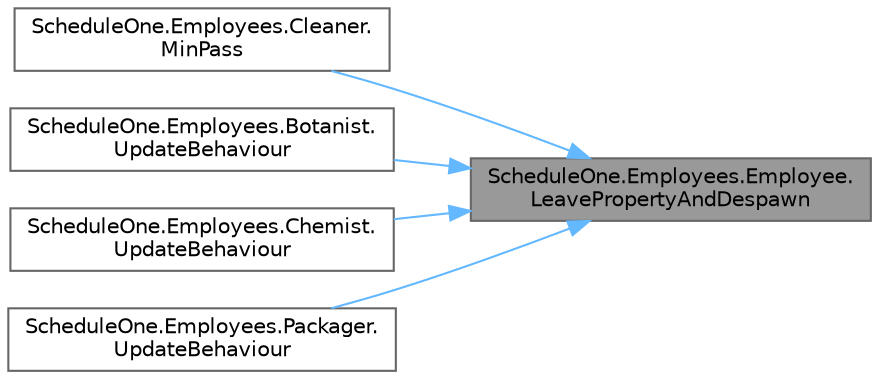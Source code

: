 digraph "ScheduleOne.Employees.Employee.LeavePropertyAndDespawn"
{
 // LATEX_PDF_SIZE
  bgcolor="transparent";
  edge [fontname=Helvetica,fontsize=10,labelfontname=Helvetica,labelfontsize=10];
  node [fontname=Helvetica,fontsize=10,shape=box,height=0.2,width=0.4];
  rankdir="RL";
  Node1 [id="Node000001",label="ScheduleOne.Employees.Employee.\lLeavePropertyAndDespawn",height=0.2,width=0.4,color="gray40", fillcolor="grey60", style="filled", fontcolor="black",tooltip=" "];
  Node1 -> Node2 [id="edge1_Node000001_Node000002",dir="back",color="steelblue1",style="solid",tooltip=" "];
  Node2 [id="Node000002",label="ScheduleOne.Employees.Cleaner.\lMinPass",height=0.2,width=0.4,color="grey40", fillcolor="white", style="filled",URL="$class_schedule_one_1_1_employees_1_1_cleaner.html#ac1f3e8ffb3abcee0a295192a0ef218bb",tooltip=" "];
  Node1 -> Node3 [id="edge2_Node000001_Node000003",dir="back",color="steelblue1",style="solid",tooltip=" "];
  Node3 [id="Node000003",label="ScheduleOne.Employees.Botanist.\lUpdateBehaviour",height=0.2,width=0.4,color="grey40", fillcolor="white", style="filled",URL="$class_schedule_one_1_1_employees_1_1_botanist.html#a939e2da60955dd5781f8e954b93ea48a",tooltip=" "];
  Node1 -> Node4 [id="edge3_Node000001_Node000004",dir="back",color="steelblue1",style="solid",tooltip=" "];
  Node4 [id="Node000004",label="ScheduleOne.Employees.Chemist.\lUpdateBehaviour",height=0.2,width=0.4,color="grey40", fillcolor="white", style="filled",URL="$class_schedule_one_1_1_employees_1_1_chemist.html#a117930227f39ff3d0217744e183fd3f7",tooltip=" "];
  Node1 -> Node5 [id="edge4_Node000001_Node000005",dir="back",color="steelblue1",style="solid",tooltip=" "];
  Node5 [id="Node000005",label="ScheduleOne.Employees.Packager.\lUpdateBehaviour",height=0.2,width=0.4,color="grey40", fillcolor="white", style="filled",URL="$class_schedule_one_1_1_employees_1_1_packager.html#a03c408bc91fcba574f0d5ad325442983",tooltip=" "];
}
